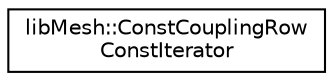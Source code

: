digraph "Graphical Class Hierarchy"
{
  edge [fontname="Helvetica",fontsize="10",labelfontname="Helvetica",labelfontsize="10"];
  node [fontname="Helvetica",fontsize="10",shape=record];
  rankdir="LR";
  Node1 [label="libMesh::ConstCouplingRow\lConstIterator",height=0.2,width=0.4,color="black", fillcolor="white", style="filled",URL="$classlibMesh_1_1ConstCouplingRowConstIterator.html"];
}
